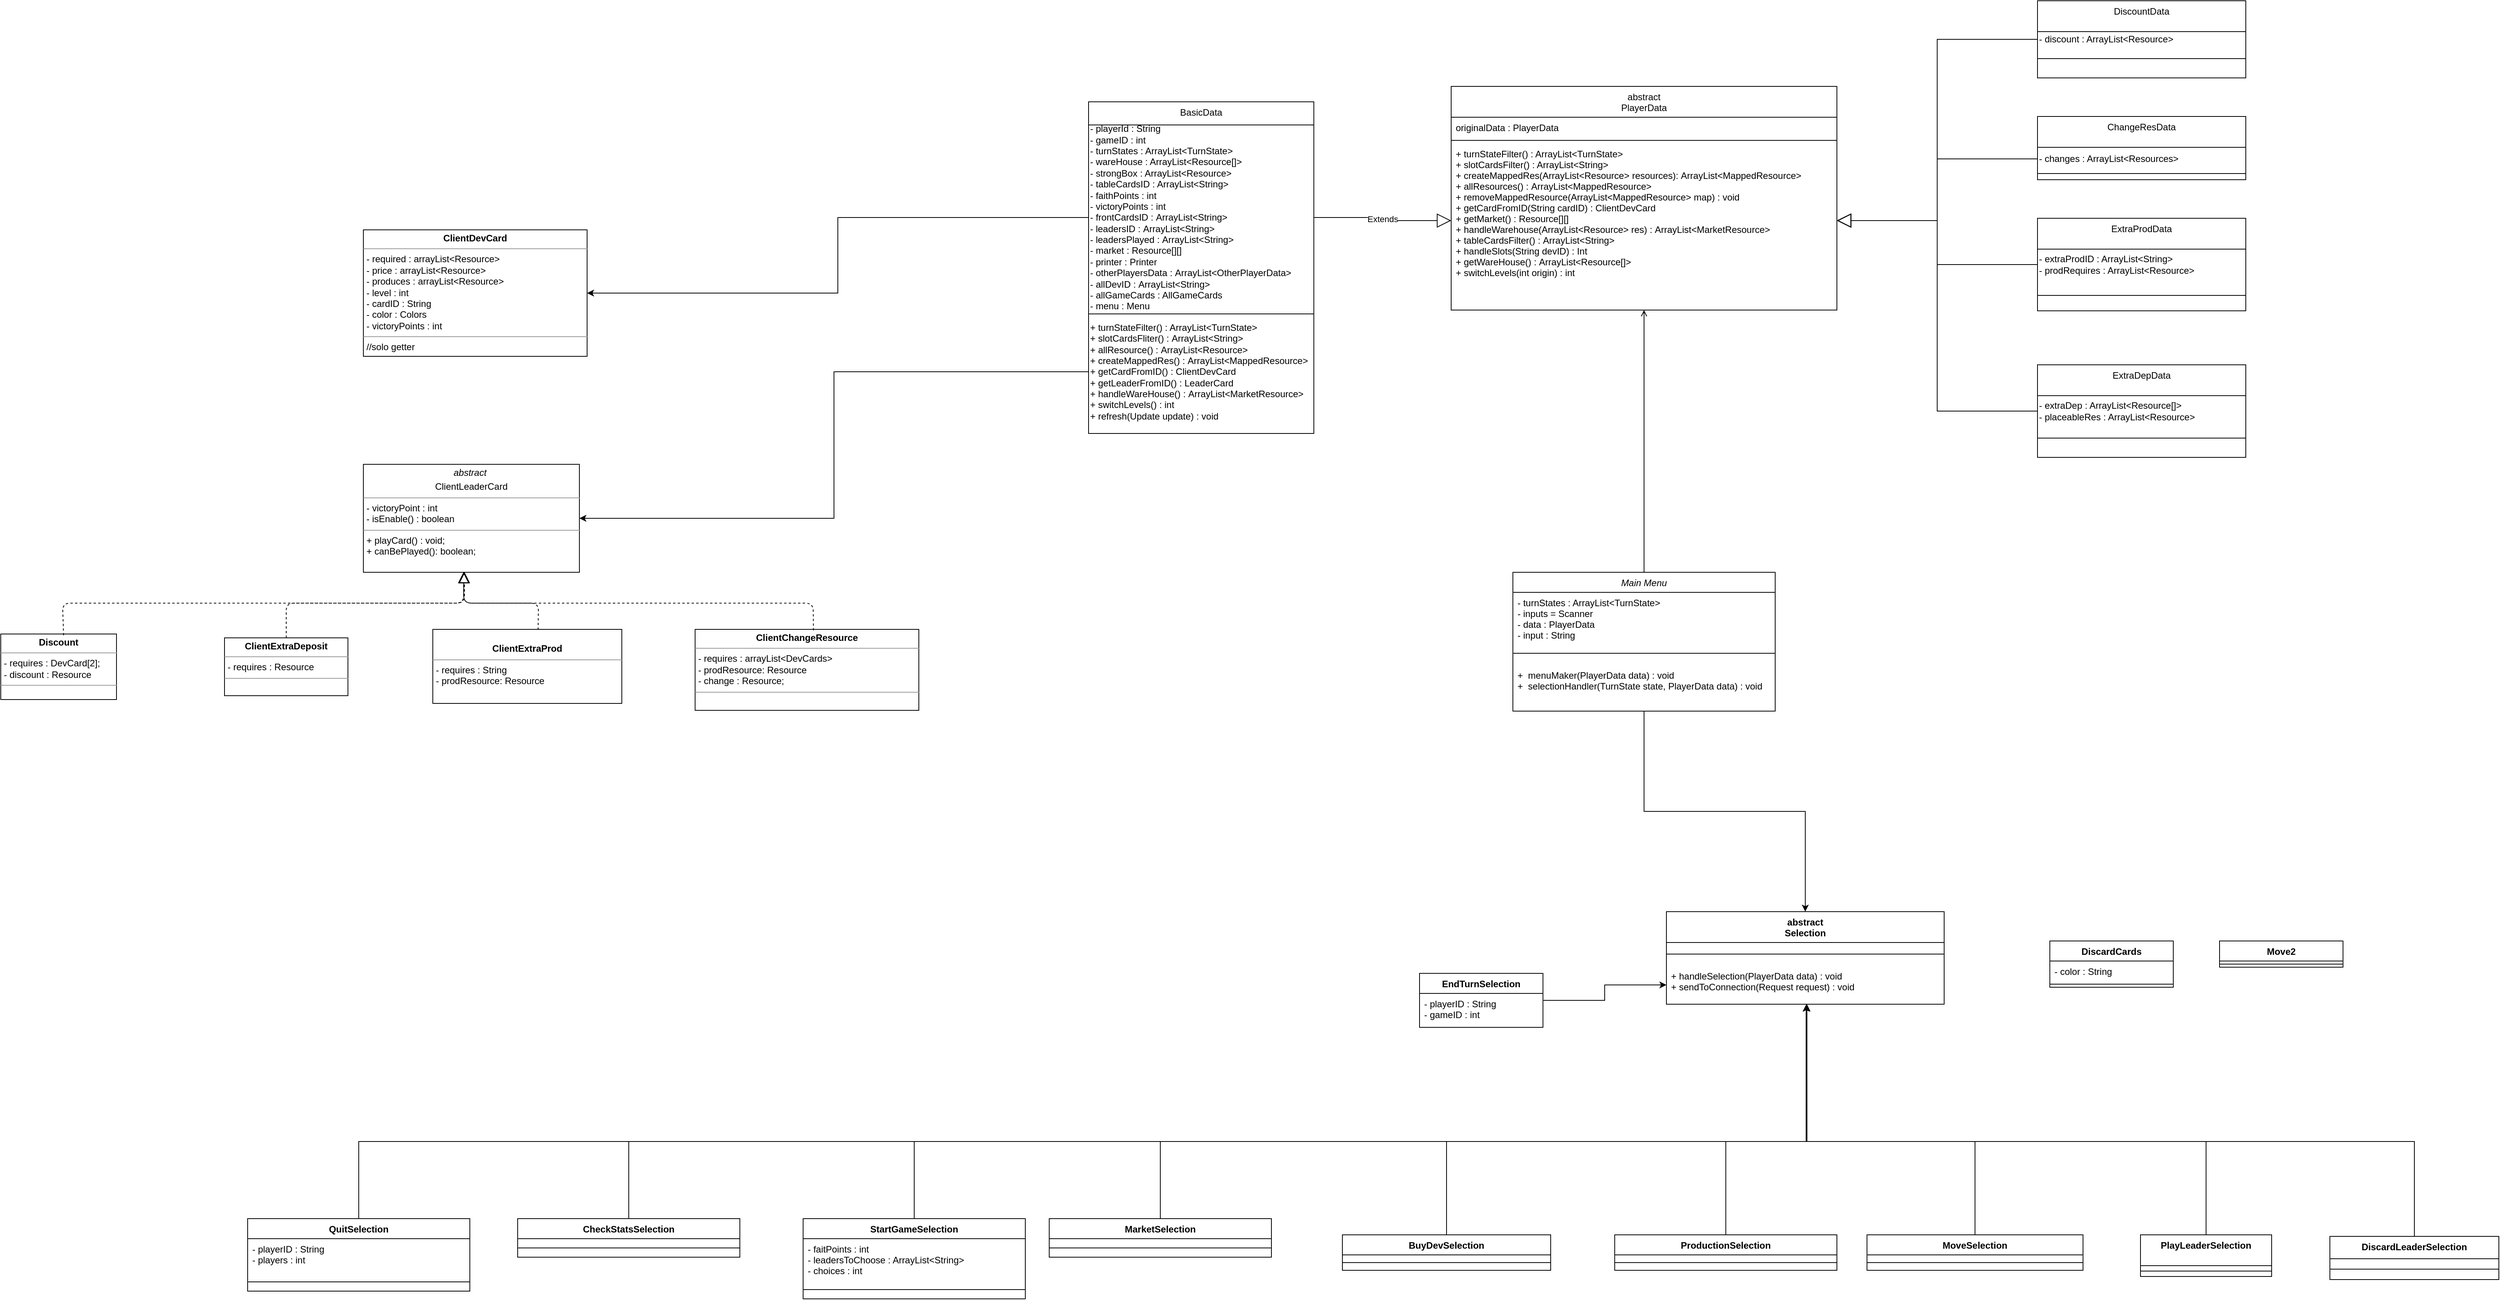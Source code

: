 <mxfile version="14.6.10" type="github">
  <diagram id="C5RBs43oDa-KdzZeNtuy" name="Page-1">
    <mxGraphModel dx="6227" dy="3085" grid="1" gridSize="10" guides="1" tooltips="1" connect="1" arrows="1" fold="1" page="1" pageScale="1" pageWidth="827" pageHeight="1169" math="0" shadow="0">
      <root>
        <mxCell id="WIyWlLk6GJQsqaUBKTNV-0" />
        <mxCell id="WIyWlLk6GJQsqaUBKTNV-1" parent="WIyWlLk6GJQsqaUBKTNV-0" />
        <mxCell id="fk8g1e5_puwbV-77GHfn-81" style="edgeStyle=orthogonalEdgeStyle;rounded=0;orthogonalLoop=1;jettySize=auto;html=1;entryX=0.5;entryY=0;entryDx=0;entryDy=0;" edge="1" parent="WIyWlLk6GJQsqaUBKTNV-1" source="zkfFHV4jXpPFQw0GAbJ--0" target="fk8g1e5_puwbV-77GHfn-21">
          <mxGeometry relative="1" as="geometry" />
        </mxCell>
        <mxCell id="zkfFHV4jXpPFQw0GAbJ--0" value="Main Menu" style="swimlane;fontStyle=2;align=center;verticalAlign=top;childLayout=stackLayout;horizontal=1;startSize=26;horizontalStack=0;resizeParent=1;resizeLast=0;collapsible=1;marginBottom=0;rounded=0;shadow=0;strokeWidth=1;" parent="WIyWlLk6GJQsqaUBKTNV-1" vertex="1">
          <mxGeometry x="1170" y="861" width="340" height="180" as="geometry">
            <mxRectangle x="230" y="140" width="160" height="26" as="alternateBounds" />
          </mxGeometry>
        </mxCell>
        <mxCell id="zkfFHV4jXpPFQw0GAbJ--2" value="- turnStates : ArrayList&lt;TurnState&gt;&#xa;- inputs = Scanner&#xa;- data : PlayerData&#xa;- input : String" style="text;align=left;verticalAlign=top;spacingLeft=4;spacingRight=4;overflow=hidden;rotatable=0;points=[[0,0.5],[1,0.5]];portConstraint=eastwest;rounded=0;shadow=0;html=0;" parent="zkfFHV4jXpPFQw0GAbJ--0" vertex="1">
          <mxGeometry y="26" width="340" height="64" as="geometry" />
        </mxCell>
        <mxCell id="zkfFHV4jXpPFQw0GAbJ--4" value="" style="line;html=1;strokeWidth=1;align=left;verticalAlign=middle;spacingTop=-1;spacingLeft=3;spacingRight=3;rotatable=0;labelPosition=right;points=[];portConstraint=eastwest;" parent="zkfFHV4jXpPFQw0GAbJ--0" vertex="1">
          <mxGeometry y="90" width="340" height="30" as="geometry" />
        </mxCell>
        <mxCell id="zkfFHV4jXpPFQw0GAbJ--5" value="+  menuMaker(PlayerData data) : void&#xa;+  selectionHandler(TurnState state, PlayerData data) : void" style="text;align=left;verticalAlign=top;spacingLeft=4;spacingRight=4;overflow=hidden;rotatable=0;points=[[0,0.5],[1,0.5]];portConstraint=eastwest;" parent="zkfFHV4jXpPFQw0GAbJ--0" vertex="1">
          <mxGeometry y="120" width="340" height="50" as="geometry" />
        </mxCell>
        <mxCell id="zkfFHV4jXpPFQw0GAbJ--17" value="abstract&#xa;PlayerData" style="swimlane;fontStyle=0;align=center;verticalAlign=top;childLayout=stackLayout;horizontal=1;startSize=40;horizontalStack=0;resizeParent=1;resizeLast=0;collapsible=1;marginBottom=0;rounded=0;shadow=0;strokeWidth=1;" parent="WIyWlLk6GJQsqaUBKTNV-1" vertex="1">
          <mxGeometry x="1090" y="231" width="500" height="290" as="geometry">
            <mxRectangle x="550" y="140" width="160" height="26" as="alternateBounds" />
          </mxGeometry>
        </mxCell>
        <mxCell id="zkfFHV4jXpPFQw0GAbJ--18" value="originalData : PlayerData" style="text;align=left;verticalAlign=top;spacingLeft=4;spacingRight=4;overflow=hidden;rotatable=0;points=[[0,0.5],[1,0.5]];portConstraint=eastwest;" parent="zkfFHV4jXpPFQw0GAbJ--17" vertex="1">
          <mxGeometry y="40" width="500" height="26" as="geometry" />
        </mxCell>
        <mxCell id="zkfFHV4jXpPFQw0GAbJ--23" value="" style="line;html=1;strokeWidth=1;align=left;verticalAlign=middle;spacingTop=-1;spacingLeft=3;spacingRight=3;rotatable=0;labelPosition=right;points=[];portConstraint=eastwest;" parent="zkfFHV4jXpPFQw0GAbJ--17" vertex="1">
          <mxGeometry y="66" width="500" height="8" as="geometry" />
        </mxCell>
        <mxCell id="zkfFHV4jXpPFQw0GAbJ--25" value="+ turnStateFilter() : ArrayList&lt;TurnState&gt;&#xa;+ slotCardsFilter() : ArrayList&lt;String&gt;&#xa;+ createMappedRes(ArrayList&lt;Resource&gt; resources): ArrayList&lt;MappedResource&gt;&#xa;+ allResources() : ArrayList&lt;MappedResource&gt;&#xa;+ removeMappedResource(ArrayList&lt;MappedResource&gt; map) : void&#xa;+ getCardFromID(String cardID) : ClientDevCard&#xa;+ getMarket() : Resource[][]&#xa;+ handleWarehouse(ArrayList&lt;Resource&gt; res) : ArrayList&lt;MarketResource&gt;&#xa;+ tableCardsFilter() : ArrayList&lt;String&gt;&#xa;+ handleSlots(String devID) : Int&#xa;+ getWareHouse() : ArrayList&lt;Resource[]&gt;&#xa;+ switchLevels(int origin) : int " style="text;align=left;verticalAlign=top;spacingLeft=4;spacingRight=4;overflow=hidden;rotatable=0;points=[[0,0.5],[1,0.5]];portConstraint=eastwest;" parent="zkfFHV4jXpPFQw0GAbJ--17" vertex="1">
          <mxGeometry y="74" width="500" height="200" as="geometry" />
        </mxCell>
        <mxCell id="zkfFHV4jXpPFQw0GAbJ--26" value="" style="endArrow=open;shadow=0;strokeWidth=1;rounded=0;endFill=1;edgeStyle=elbowEdgeStyle;elbow=vertical;entryX=0.5;entryY=1;entryDx=0;entryDy=0;" parent="WIyWlLk6GJQsqaUBKTNV-1" source="zkfFHV4jXpPFQw0GAbJ--0" target="zkfFHV4jXpPFQw0GAbJ--17" edge="1">
          <mxGeometry x="0.5" y="41" relative="1" as="geometry">
            <mxPoint x="325" y="753" as="sourcePoint" />
            <mxPoint x="955" y="956.333" as="targetPoint" />
            <mxPoint x="-40" y="32" as="offset" />
          </mxGeometry>
        </mxCell>
        <mxCell id="JJriD7b2xeksv05l2RdO-20" value="BasicData" style="swimlane;fontStyle=0;align=center;verticalAlign=top;childLayout=stackLayout;horizontal=1;startSize=30;horizontalStack=0;resizeParent=1;resizeLast=0;collapsible=1;marginBottom=0;rounded=0;shadow=0;strokeWidth=1;" parent="WIyWlLk6GJQsqaUBKTNV-1" vertex="1">
          <mxGeometry x="620" y="251" width="292" height="430" as="geometry">
            <mxRectangle x="130" y="380" width="160" height="26" as="alternateBounds" />
          </mxGeometry>
        </mxCell>
        <mxCell id="fk8g1e5_puwbV-77GHfn-4" value="- playerId : String&lt;br&gt;- gameID : int&lt;br&gt;- turnStates : ArrayList&amp;lt;TurnState&amp;gt;&lt;br&gt;- wareHouse : ArrayList&amp;lt;Resource[]&amp;gt;&lt;br&gt;- strongBox : ArrayList&amp;lt;Resource&amp;gt;&lt;br&gt;- tableCardsID : ArrayList&amp;lt;String&amp;gt;&lt;br&gt;- faithPoints : int&lt;br&gt;- victoryPoints : int&lt;br&gt;- frontCardsID :&amp;nbsp;ArrayList&amp;lt;String&amp;gt;&lt;br&gt;- leadersID :&amp;nbsp;ArrayList&amp;lt;String&amp;gt;&lt;br&gt;- leadersPlayed :&amp;nbsp;ArrayList&amp;lt;String&amp;gt;&lt;br&gt;- market : Resource[][]&lt;br&gt;- printer : Printer&lt;br&gt;- otherPlayersData :&amp;nbsp;ArrayList&amp;lt;OtherPlayerData&amp;gt;&lt;br&gt;- allDevID :&amp;nbsp;ArrayList&amp;lt;String&amp;gt;&lt;br&gt;- allGameCards : AllGameCards&lt;br&gt;- menu : Menu" style="text;html=1;align=left;verticalAlign=middle;resizable=0;points=[];autosize=1;strokeColor=none;" vertex="1" parent="JJriD7b2xeksv05l2RdO-20">
          <mxGeometry y="30" width="292" height="240" as="geometry" />
        </mxCell>
        <mxCell id="JJriD7b2xeksv05l2RdO-21" value="" style="line;html=1;strokeWidth=1;align=left;verticalAlign=middle;spacingTop=-1;spacingLeft=3;spacingRight=3;rotatable=0;labelPosition=right;points=[];portConstraint=eastwest;" parent="JJriD7b2xeksv05l2RdO-20" vertex="1">
          <mxGeometry y="270" width="292" height="10" as="geometry" />
        </mxCell>
        <mxCell id="fk8g1e5_puwbV-77GHfn-15" value="+ turnStateFilter() : ArrayList&amp;lt;TurnState&amp;gt;&lt;br&gt;+ slotCardsFliter() :&amp;nbsp;&lt;span&gt;ArrayList&amp;lt;String&amp;gt;&lt;br&gt;+ allResource() :&amp;nbsp;&lt;/span&gt;&lt;span&gt;ArrayList&amp;lt;Resource&amp;gt;&lt;br&gt;&lt;/span&gt;&lt;span&gt;+ createMappedRes() :&amp;nbsp;&lt;/span&gt;&lt;span&gt;ArrayList&amp;lt;MappedResource&amp;gt;&lt;br&gt;&lt;/span&gt;&lt;span&gt;+ getCardFromID() : ClientDevCard&lt;br&gt;+ getLeaderFromID() : LeaderCard&lt;br&gt;+ handleWareHouse() :&amp;nbsp;&lt;/span&gt;&lt;span&gt;ArrayList&amp;lt;MarketResource&amp;gt;&lt;br&gt;&lt;/span&gt;&lt;span&gt;+ switchLevels() : int&lt;br&gt;+ refresh(Update update) : void&lt;br&gt;&lt;/span&gt;" style="text;html=1;strokeColor=none;fillColor=none;align=left;verticalAlign=middle;whiteSpace=wrap;rounded=0;" vertex="1" parent="JJriD7b2xeksv05l2RdO-20">
          <mxGeometry y="280" width="292" height="140" as="geometry" />
        </mxCell>
        <mxCell id="JJriD7b2xeksv05l2RdO-22" value="ExtraProdData" style="swimlane;fontStyle=0;align=center;verticalAlign=top;childLayout=stackLayout;horizontal=1;startSize=40;horizontalStack=0;resizeParent=1;resizeLast=0;collapsible=1;marginBottom=0;rounded=0;shadow=0;strokeWidth=1;" parent="WIyWlLk6GJQsqaUBKTNV-1" vertex="1">
          <mxGeometry x="1850" y="402" width="270" height="120" as="geometry">
            <mxRectangle x="130" y="380" width="160" height="26" as="alternateBounds" />
          </mxGeometry>
        </mxCell>
        <mxCell id="fk8g1e5_puwbV-77GHfn-3" value="- extraProdID : ArrayList&amp;lt;String&amp;gt;&lt;br&gt;- prodRequires : ArrayList&amp;lt;Resource&amp;gt;" style="text;html=1;strokeColor=none;fillColor=none;align=left;verticalAlign=middle;whiteSpace=wrap;rounded=0;" vertex="1" parent="JJriD7b2xeksv05l2RdO-22">
          <mxGeometry y="40" width="270" height="40" as="geometry" />
        </mxCell>
        <mxCell id="JJriD7b2xeksv05l2RdO-23" value="" style="line;html=1;strokeWidth=1;align=left;verticalAlign=middle;spacingTop=-1;spacingLeft=3;spacingRight=3;rotatable=0;labelPosition=right;points=[];portConstraint=eastwest;" parent="JJriD7b2xeksv05l2RdO-22" vertex="1">
          <mxGeometry y="80" width="270" height="40" as="geometry" />
        </mxCell>
        <mxCell id="JJriD7b2xeksv05l2RdO-24" value="ExtraDepData" style="swimlane;fontStyle=0;align=center;verticalAlign=top;childLayout=stackLayout;horizontal=1;startSize=40;horizontalStack=0;resizeParent=1;resizeLast=0;collapsible=1;marginBottom=0;rounded=0;shadow=0;strokeWidth=1;" parent="WIyWlLk6GJQsqaUBKTNV-1" vertex="1">
          <mxGeometry x="1850" y="592" width="270" height="120" as="geometry">
            <mxRectangle x="130" y="380" width="160" height="26" as="alternateBounds" />
          </mxGeometry>
        </mxCell>
        <mxCell id="fk8g1e5_puwbV-77GHfn-2" value="- extraDep : ArrayList&amp;lt;Resource[]&amp;gt;&lt;br&gt;- placeableRes : ArrayList&amp;lt;Resource&amp;gt;" style="text;html=1;strokeColor=none;fillColor=none;align=left;verticalAlign=middle;whiteSpace=wrap;rounded=0;" vertex="1" parent="JJriD7b2xeksv05l2RdO-24">
          <mxGeometry y="40" width="270" height="40" as="geometry" />
        </mxCell>
        <mxCell id="JJriD7b2xeksv05l2RdO-25" value="" style="line;html=1;strokeWidth=1;align=left;verticalAlign=middle;spacingTop=-1;spacingLeft=3;spacingRight=3;rotatable=0;labelPosition=right;points=[];portConstraint=eastwest;" parent="JJriD7b2xeksv05l2RdO-24" vertex="1">
          <mxGeometry y="80" width="270" height="30" as="geometry" />
        </mxCell>
        <mxCell id="JJriD7b2xeksv05l2RdO-26" value="DiscountData" style="swimlane;fontStyle=0;align=center;verticalAlign=top;childLayout=stackLayout;horizontal=1;startSize=40;horizontalStack=0;resizeParent=1;resizeLast=0;collapsible=1;marginBottom=0;rounded=0;shadow=0;strokeWidth=1;" parent="WIyWlLk6GJQsqaUBKTNV-1" vertex="1">
          <mxGeometry x="1850" y="120" width="270" height="100" as="geometry">
            <mxRectangle x="130" y="380" width="160" height="26" as="alternateBounds" />
          </mxGeometry>
        </mxCell>
        <mxCell id="fk8g1e5_puwbV-77GHfn-1" value="- discount : ArrayList&amp;lt;Resource&amp;gt;" style="text;html=1;strokeColor=none;fillColor=none;align=left;verticalAlign=middle;whiteSpace=wrap;rounded=0;" vertex="1" parent="JJriD7b2xeksv05l2RdO-26">
          <mxGeometry y="40" width="270" height="20" as="geometry" />
        </mxCell>
        <mxCell id="JJriD7b2xeksv05l2RdO-27" value="" style="line;html=1;strokeWidth=1;align=left;verticalAlign=middle;spacingTop=-1;spacingLeft=3;spacingRight=3;rotatable=0;labelPosition=right;points=[];portConstraint=eastwest;" parent="JJriD7b2xeksv05l2RdO-26" vertex="1">
          <mxGeometry y="60" width="270" height="30" as="geometry" />
        </mxCell>
        <mxCell id="JJriD7b2xeksv05l2RdO-33" value="ChangeResData&#xa;" style="swimlane;fontStyle=0;align=center;verticalAlign=top;childLayout=stackLayout;horizontal=1;startSize=40;horizontalStack=0;resizeParent=1;resizeLast=0;collapsible=1;marginBottom=0;rounded=0;shadow=0;strokeWidth=1;" parent="WIyWlLk6GJQsqaUBKTNV-1" vertex="1">
          <mxGeometry x="1850" y="270" width="270" height="82" as="geometry">
            <mxRectangle x="130" y="380" width="160" height="26" as="alternateBounds" />
          </mxGeometry>
        </mxCell>
        <mxCell id="fk8g1e5_puwbV-77GHfn-0" value="- changes : ArrayList&amp;lt;Resources&amp;gt;" style="text;html=1;strokeColor=none;fillColor=none;align=left;verticalAlign=middle;whiteSpace=wrap;rounded=0;" vertex="1" parent="JJriD7b2xeksv05l2RdO-33">
          <mxGeometry y="40" width="270" height="30" as="geometry" />
        </mxCell>
        <mxCell id="JJriD7b2xeksv05l2RdO-34" value="" style="line;html=1;strokeWidth=1;align=left;verticalAlign=middle;spacingTop=-1;spacingLeft=3;spacingRight=3;rotatable=0;labelPosition=right;points=[];portConstraint=eastwest;" parent="JJriD7b2xeksv05l2RdO-33" vertex="1">
          <mxGeometry y="70" width="270" height="8" as="geometry" />
        </mxCell>
        <mxCell id="fk8g1e5_puwbV-77GHfn-8" value="" style="endArrow=block;endSize=16;endFill=0;html=1;rounded=0;edgeStyle=orthogonalEdgeStyle;entryX=1;entryY=0.5;entryDx=0;entryDy=0;" edge="1" parent="WIyWlLk6GJQsqaUBKTNV-1" source="fk8g1e5_puwbV-77GHfn-3" target="zkfFHV4jXpPFQw0GAbJ--25">
          <mxGeometry width="160" relative="1" as="geometry">
            <mxPoint x="1690" y="462" as="sourcePoint" />
            <mxPoint x="1690" y="462" as="targetPoint" />
          </mxGeometry>
        </mxCell>
        <mxCell id="fk8g1e5_puwbV-77GHfn-9" value="" style="endArrow=block;endSize=16;endFill=0;html=1;rounded=0;edgeStyle=orthogonalEdgeStyle;entryX=1;entryY=0.5;entryDx=0;entryDy=0;" edge="1" parent="WIyWlLk6GJQsqaUBKTNV-1" source="fk8g1e5_puwbV-77GHfn-0" target="zkfFHV4jXpPFQw0GAbJ--25">
          <mxGeometry width="160" relative="1" as="geometry">
            <mxPoint x="1690" y="325" as="sourcePoint" />
            <mxPoint x="1640" y="421" as="targetPoint" />
            <Array as="points">
              <mxPoint x="1720" y="325" />
              <mxPoint x="1720" y="405" />
            </Array>
          </mxGeometry>
        </mxCell>
        <mxCell id="fk8g1e5_puwbV-77GHfn-10" value="" style="endArrow=block;endSize=16;endFill=0;html=1;rounded=0;edgeStyle=orthogonalEdgeStyle;" edge="1" parent="WIyWlLk6GJQsqaUBKTNV-1" source="fk8g1e5_puwbV-77GHfn-1" target="zkfFHV4jXpPFQw0GAbJ--25">
          <mxGeometry width="160" relative="1" as="geometry">
            <mxPoint x="1690" y="170" as="sourcePoint" />
            <mxPoint x="1690" y="170" as="targetPoint" />
            <Array as="points">
              <mxPoint x="1720" y="170" />
              <mxPoint x="1720" y="405" />
            </Array>
          </mxGeometry>
        </mxCell>
        <mxCell id="fk8g1e5_puwbV-77GHfn-11" value="" style="endArrow=block;endSize=16;endFill=0;html=1;rounded=0;edgeStyle=orthogonalEdgeStyle;exitX=0;exitY=0.5;exitDx=0;exitDy=0;" edge="1" parent="WIyWlLk6GJQsqaUBKTNV-1" source="fk8g1e5_puwbV-77GHfn-2" target="zkfFHV4jXpPFQw0GAbJ--25">
          <mxGeometry width="160" relative="1" as="geometry">
            <mxPoint x="1720" y="691" as="sourcePoint" />
            <mxPoint x="1690" y="652" as="targetPoint" />
            <Array as="points">
              <mxPoint x="1720" y="652" />
              <mxPoint x="1720" y="405" />
            </Array>
          </mxGeometry>
        </mxCell>
        <mxCell id="fk8g1e5_puwbV-77GHfn-12" value="Extends" style="endArrow=block;endSize=16;endFill=0;html=1;rounded=0;edgeStyle=orthogonalEdgeStyle;entryX=0;entryY=0.5;entryDx=0;entryDy=0;" edge="1" parent="WIyWlLk6GJQsqaUBKTNV-1" source="fk8g1e5_puwbV-77GHfn-4" target="zkfFHV4jXpPFQw0GAbJ--25">
          <mxGeometry width="160" relative="1" as="geometry">
            <mxPoint x="912" y="411" as="sourcePoint" />
            <mxPoint x="1072" y="411" as="targetPoint" />
          </mxGeometry>
        </mxCell>
        <mxCell id="fk8g1e5_puwbV-77GHfn-16" value="DiscardCards" style="swimlane;fontStyle=1;align=center;verticalAlign=top;childLayout=stackLayout;horizontal=1;startSize=26;horizontalStack=0;resizeParent=1;resizeParentMax=0;resizeLast=0;collapsible=1;marginBottom=0;" vertex="1" parent="WIyWlLk6GJQsqaUBKTNV-1">
          <mxGeometry x="1866" y="1339" width="160" height="60" as="geometry" />
        </mxCell>
        <mxCell id="fk8g1e5_puwbV-77GHfn-17" value="- color : String" style="text;strokeColor=none;fillColor=none;align=left;verticalAlign=top;spacingLeft=4;spacingRight=4;overflow=hidden;rotatable=0;points=[[0,0.5],[1,0.5]];portConstraint=eastwest;" vertex="1" parent="fk8g1e5_puwbV-77GHfn-16">
          <mxGeometry y="26" width="160" height="26" as="geometry" />
        </mxCell>
        <mxCell id="fk8g1e5_puwbV-77GHfn-18" value="" style="line;strokeWidth=1;fillColor=none;align=left;verticalAlign=middle;spacingTop=-1;spacingLeft=3;spacingRight=3;rotatable=0;labelPosition=right;points=[];portConstraint=eastwest;" vertex="1" parent="fk8g1e5_puwbV-77GHfn-16">
          <mxGeometry y="52" width="160" height="8" as="geometry" />
        </mxCell>
        <mxCell id="fk8g1e5_puwbV-77GHfn-19" value="Move2" style="swimlane;fontStyle=1;align=center;verticalAlign=top;childLayout=stackLayout;horizontal=1;startSize=26;horizontalStack=0;resizeParent=1;resizeParentMax=0;resizeLast=0;collapsible=1;marginBottom=0;" vertex="1" parent="WIyWlLk6GJQsqaUBKTNV-1">
          <mxGeometry x="2086" y="1339" width="160" height="34" as="geometry" />
        </mxCell>
        <mxCell id="fk8g1e5_puwbV-77GHfn-20" value="" style="line;strokeWidth=1;fillColor=none;align=left;verticalAlign=middle;spacingTop=-1;spacingLeft=3;spacingRight=3;rotatable=0;labelPosition=right;points=[];portConstraint=eastwest;" vertex="1" parent="fk8g1e5_puwbV-77GHfn-19">
          <mxGeometry y="26" width="160" height="8" as="geometry" />
        </mxCell>
        <mxCell id="fk8g1e5_puwbV-77GHfn-21" value="abstract&#xa;Selection" style="swimlane;fontStyle=1;align=center;verticalAlign=top;childLayout=stackLayout;horizontal=1;startSize=40;horizontalStack=0;resizeParent=1;resizeParentMax=0;resizeLast=0;collapsible=1;marginBottom=0;" vertex="1" parent="WIyWlLk6GJQsqaUBKTNV-1">
          <mxGeometry x="1369" y="1301" width="360" height="120" as="geometry">
            <mxRectangle x="182" y="1730" width="110" height="30" as="alternateBounds" />
          </mxGeometry>
        </mxCell>
        <mxCell id="fk8g1e5_puwbV-77GHfn-22" value="" style="line;strokeWidth=1;fillColor=none;align=left;verticalAlign=middle;spacingTop=-1;spacingLeft=3;spacingRight=3;rotatable=0;labelPosition=right;points=[];portConstraint=eastwest;" vertex="1" parent="fk8g1e5_puwbV-77GHfn-21">
          <mxGeometry y="40" width="360" height="30" as="geometry" />
        </mxCell>
        <mxCell id="fk8g1e5_puwbV-77GHfn-23" value="+ handleSelection(PlayerData data) : void&#xa;+ sendToConnection(Request request) : void" style="text;strokeColor=none;fillColor=none;align=left;verticalAlign=top;spacingLeft=4;spacingRight=4;overflow=hidden;rotatable=0;points=[[0,0.5],[1,0.5]];portConstraint=eastwest;" vertex="1" parent="fk8g1e5_puwbV-77GHfn-21">
          <mxGeometry y="70" width="360" height="50" as="geometry" />
        </mxCell>
        <mxCell id="fk8g1e5_puwbV-77GHfn-24" style="edgeStyle=orthogonalEdgeStyle;rounded=0;orthogonalLoop=1;jettySize=auto;html=1;entryX=0.505;entryY=1.001;entryDx=0;entryDy=0;entryPerimeter=0;exitX=0.5;exitY=0;exitDx=0;exitDy=0;" edge="1" parent="WIyWlLk6GJQsqaUBKTNV-1" source="fk8g1e5_puwbV-77GHfn-62" target="fk8g1e5_puwbV-77GHfn-23">
          <mxGeometry relative="1" as="geometry">
            <Array as="points">
              <mxPoint x="1084" y="1599" />
              <mxPoint x="1551" y="1599" />
            </Array>
            <mxPoint x="683" y="1499" as="targetPoint" />
          </mxGeometry>
        </mxCell>
        <mxCell id="fk8g1e5_puwbV-77GHfn-25" value="MarketSelection" style="swimlane;fontStyle=1;align=center;verticalAlign=top;childLayout=stackLayout;horizontal=1;startSize=26;horizontalStack=0;resizeParent=1;resizeParentMax=0;resizeLast=0;collapsible=1;marginBottom=0;" vertex="1" parent="WIyWlLk6GJQsqaUBKTNV-1">
          <mxGeometry x="569" y="1699" width="288" height="50" as="geometry" />
        </mxCell>
        <mxCell id="fk8g1e5_puwbV-77GHfn-27" value="" style="line;strokeWidth=1;fillColor=none;align=left;verticalAlign=middle;spacingTop=-1;spacingLeft=3;spacingRight=3;rotatable=0;labelPosition=right;points=[];portConstraint=eastwest;" vertex="1" parent="fk8g1e5_puwbV-77GHfn-25">
          <mxGeometry y="26" width="288" height="24" as="geometry" />
        </mxCell>
        <mxCell id="fk8g1e5_puwbV-77GHfn-28" style="edgeStyle=orthogonalEdgeStyle;rounded=0;orthogonalLoop=1;jettySize=auto;html=1;exitX=0.5;exitY=0;exitDx=0;exitDy=0;entryX=0.505;entryY=1.004;entryDx=0;entryDy=0;entryPerimeter=0;" edge="1" parent="WIyWlLk6GJQsqaUBKTNV-1" source="fk8g1e5_puwbV-77GHfn-25" target="fk8g1e5_puwbV-77GHfn-23">
          <mxGeometry relative="1" as="geometry">
            <mxPoint x="-201" y="1569" as="sourcePoint" />
            <mxPoint x="1439" y="1439" as="targetPoint" />
            <Array as="points">
              <mxPoint x="713" y="1599" />
              <mxPoint x="1551" y="1599" />
            </Array>
          </mxGeometry>
        </mxCell>
        <mxCell id="fk8g1e5_puwbV-77GHfn-29" style="edgeStyle=orthogonalEdgeStyle;rounded=0;orthogonalLoop=1;jettySize=auto;html=1;entryX=0.505;entryY=0.997;entryDx=0;entryDy=0;entryPerimeter=0;exitX=0.5;exitY=0;exitDx=0;exitDy=0;" edge="1" parent="WIyWlLk6GJQsqaUBKTNV-1" source="fk8g1e5_puwbV-77GHfn-30" target="fk8g1e5_puwbV-77GHfn-23">
          <mxGeometry relative="1" as="geometry">
            <Array as="points">
              <mxPoint x="1769" y="1599" />
              <mxPoint x="1551" y="1599" />
            </Array>
            <mxPoint x="683" y="1495" as="targetPoint" />
          </mxGeometry>
        </mxCell>
        <mxCell id="fk8g1e5_puwbV-77GHfn-30" value="MoveSelection" style="swimlane;fontStyle=1;align=center;verticalAlign=top;childLayout=stackLayout;horizontal=1;startSize=26;horizontalStack=0;resizeParent=1;resizeParentMax=0;resizeLast=0;collapsible=1;marginBottom=0;" vertex="1" parent="WIyWlLk6GJQsqaUBKTNV-1">
          <mxGeometry x="1629" y="1720" width="280" height="46" as="geometry" />
        </mxCell>
        <mxCell id="fk8g1e5_puwbV-77GHfn-32" value="" style="line;strokeWidth=1;fillColor=none;align=left;verticalAlign=middle;spacingTop=-1;spacingLeft=3;spacingRight=3;rotatable=0;labelPosition=right;points=[];portConstraint=eastwest;" vertex="1" parent="fk8g1e5_puwbV-77GHfn-30">
          <mxGeometry y="26" width="280" height="20" as="geometry" />
        </mxCell>
        <mxCell id="fk8g1e5_puwbV-77GHfn-33" style="edgeStyle=orthogonalEdgeStyle;rounded=0;orthogonalLoop=1;jettySize=auto;html=1;entryX=0.505;entryY=0.999;entryDx=0;entryDy=0;entryPerimeter=0;exitX=0.5;exitY=0;exitDx=0;exitDy=0;" edge="1" parent="WIyWlLk6GJQsqaUBKTNV-1" source="fk8g1e5_puwbV-77GHfn-34" target="fk8g1e5_puwbV-77GHfn-23">
          <mxGeometry relative="1" as="geometry">
            <Array as="points">
              <mxPoint x="2069" y="1599" />
              <mxPoint x="1551" y="1599" />
            </Array>
            <mxPoint x="683" y="1495" as="targetPoint" />
          </mxGeometry>
        </mxCell>
        <mxCell id="fk8g1e5_puwbV-77GHfn-34" value="PlayLeaderSelection" style="swimlane;fontStyle=1;align=center;verticalAlign=top;childLayout=stackLayout;horizontal=1;startSize=40;horizontalStack=0;resizeParent=1;resizeParentMax=0;resizeLast=0;collapsible=1;marginBottom=0;" vertex="1" parent="WIyWlLk6GJQsqaUBKTNV-1">
          <mxGeometry x="1983.5" y="1720" width="170" height="54" as="geometry" />
        </mxCell>
        <mxCell id="fk8g1e5_puwbV-77GHfn-36" value="" style="line;strokeWidth=1;fillColor=none;align=left;verticalAlign=middle;spacingTop=-1;spacingLeft=3;spacingRight=3;rotatable=0;labelPosition=right;points=[];portConstraint=eastwest;" vertex="1" parent="fk8g1e5_puwbV-77GHfn-34">
          <mxGeometry y="40" width="170" height="14" as="geometry" />
        </mxCell>
        <mxCell id="fk8g1e5_puwbV-77GHfn-37" style="edgeStyle=orthogonalEdgeStyle;rounded=0;orthogonalLoop=1;jettySize=auto;html=1;entryX=0.505;entryY=1;entryDx=0;entryDy=0;entryPerimeter=0;exitX=0.5;exitY=0;exitDx=0;exitDy=0;" edge="1" parent="WIyWlLk6GJQsqaUBKTNV-1" source="fk8g1e5_puwbV-77GHfn-38" target="fk8g1e5_puwbV-77GHfn-23">
          <mxGeometry relative="1" as="geometry">
            <mxPoint x="684" y="1506" as="targetPoint" />
            <Array as="points">
              <mxPoint x="2339" y="1599" />
              <mxPoint x="1551" y="1599" />
            </Array>
          </mxGeometry>
        </mxCell>
        <mxCell id="fk8g1e5_puwbV-77GHfn-38" value="DiscardLeaderSelection" style="swimlane;fontStyle=1;align=center;verticalAlign=top;childLayout=stackLayout;horizontal=1;startSize=29;horizontalStack=0;resizeParent=1;resizeParentMax=0;resizeLast=0;collapsible=1;marginBottom=0;" vertex="1" parent="WIyWlLk6GJQsqaUBKTNV-1">
          <mxGeometry x="2229" y="1722" width="219" height="56" as="geometry" />
        </mxCell>
        <mxCell id="fk8g1e5_puwbV-77GHfn-40" value="" style="line;strokeWidth=1;fillColor=none;align=left;verticalAlign=middle;spacingTop=-1;spacingLeft=3;spacingRight=3;rotatable=0;labelPosition=right;points=[];portConstraint=eastwest;" vertex="1" parent="fk8g1e5_puwbV-77GHfn-38">
          <mxGeometry y="29" width="219" height="27" as="geometry" />
        </mxCell>
        <mxCell id="fk8g1e5_puwbV-77GHfn-41" value="EndTurnSelection" style="swimlane;fontStyle=1;align=center;verticalAlign=top;childLayout=stackLayout;horizontal=1;startSize=26;horizontalStack=0;resizeParent=1;resizeParentMax=0;resizeLast=0;collapsible=1;marginBottom=0;" vertex="1" parent="WIyWlLk6GJQsqaUBKTNV-1">
          <mxGeometry x="1049" y="1381" width="160" height="70" as="geometry" />
        </mxCell>
        <mxCell id="fk8g1e5_puwbV-77GHfn-42" value="- playerID : String&#xa;- gameID : int" style="text;strokeColor=none;fillColor=none;align=left;verticalAlign=top;spacingLeft=4;spacingRight=4;overflow=hidden;rotatable=0;points=[[0,0.5],[1,0.5]];portConstraint=eastwest;" vertex="1" parent="fk8g1e5_puwbV-77GHfn-41">
          <mxGeometry y="26" width="160" height="44" as="geometry" />
        </mxCell>
        <mxCell id="fk8g1e5_puwbV-77GHfn-43" value="" style="line;strokeWidth=1;fillColor=none;align=left;verticalAlign=middle;spacingTop=-1;spacingLeft=3;spacingRight=3;rotatable=0;labelPosition=right;points=[];portConstraint=eastwest;" vertex="1" parent="fk8g1e5_puwbV-77GHfn-41">
          <mxGeometry y="70" width="160" as="geometry" />
        </mxCell>
        <mxCell id="fk8g1e5_puwbV-77GHfn-44" style="edgeStyle=orthogonalEdgeStyle;rounded=0;orthogonalLoop=1;jettySize=auto;html=1;exitX=1;exitY=0.5;exitDx=0;exitDy=0;" edge="1" parent="WIyWlLk6GJQsqaUBKTNV-1" source="fk8g1e5_puwbV-77GHfn-41" target="fk8g1e5_puwbV-77GHfn-23">
          <mxGeometry relative="1" as="geometry">
            <mxPoint x="814.059" y="1159" as="sourcePoint" />
            <mxPoint x="399" y="1309" as="targetPoint" />
            <Array as="points" />
          </mxGeometry>
        </mxCell>
        <mxCell id="fk8g1e5_puwbV-77GHfn-53" style="edgeStyle=orthogonalEdgeStyle;rounded=0;orthogonalLoop=1;jettySize=auto;html=1;entryX=0.506;entryY=1.002;entryDx=0;entryDy=0;entryPerimeter=0;" edge="1" parent="WIyWlLk6GJQsqaUBKTNV-1" source="fk8g1e5_puwbV-77GHfn-54" target="fk8g1e5_puwbV-77GHfn-23">
          <mxGeometry relative="1" as="geometry">
            <mxPoint x="682" y="1519" as="targetPoint" />
            <Array as="points">
              <mxPoint x="1446" y="1599" />
              <mxPoint x="1551" y="1599" />
            </Array>
          </mxGeometry>
        </mxCell>
        <mxCell id="fk8g1e5_puwbV-77GHfn-54" value="ProductionSelection" style="swimlane;fontStyle=1;align=center;verticalAlign=top;childLayout=stackLayout;horizontal=1;startSize=26;horizontalStack=0;resizeParent=1;resizeParentMax=0;resizeLast=0;collapsible=1;marginBottom=0;" vertex="1" parent="WIyWlLk6GJQsqaUBKTNV-1">
          <mxGeometry x="1302" y="1720" width="288" height="46" as="geometry" />
        </mxCell>
        <mxCell id="fk8g1e5_puwbV-77GHfn-56" value="" style="line;strokeWidth=1;fillColor=none;align=left;verticalAlign=middle;spacingTop=-1;spacingLeft=3;spacingRight=3;rotatable=0;labelPosition=right;points=[];portConstraint=eastwest;" vertex="1" parent="fk8g1e5_puwbV-77GHfn-54">
          <mxGeometry y="26" width="288" height="20" as="geometry" />
        </mxCell>
        <mxCell id="fk8g1e5_puwbV-77GHfn-62" value="BuyDevSelection&#xa;" style="swimlane;fontStyle=1;align=center;verticalAlign=top;childLayout=stackLayout;horizontal=1;startSize=26;horizontalStack=0;resizeParent=1;resizeParentMax=0;resizeLast=0;collapsible=1;marginBottom=0;" vertex="1" parent="WIyWlLk6GJQsqaUBKTNV-1">
          <mxGeometry x="949" y="1720" width="270" height="46" as="geometry" />
        </mxCell>
        <mxCell id="fk8g1e5_puwbV-77GHfn-64" value="" style="line;strokeWidth=1;fillColor=none;align=left;verticalAlign=middle;spacingTop=-1;spacingLeft=3;spacingRight=3;rotatable=0;labelPosition=right;points=[];portConstraint=eastwest;" vertex="1" parent="fk8g1e5_puwbV-77GHfn-62">
          <mxGeometry y="26" width="270" height="20" as="geometry" />
        </mxCell>
        <mxCell id="fk8g1e5_puwbV-77GHfn-69" style="edgeStyle=orthogonalEdgeStyle;rounded=0;orthogonalLoop=1;jettySize=auto;html=1;entryX=0.505;entryY=1.006;entryDx=0;entryDy=0;entryPerimeter=0;" edge="1" parent="WIyWlLk6GJQsqaUBKTNV-1" source="fk8g1e5_puwbV-77GHfn-70" target="fk8g1e5_puwbV-77GHfn-23">
          <mxGeometry relative="1" as="geometry">
            <Array as="points">
              <mxPoint x="394" y="1599" />
              <mxPoint x="1551" y="1599" />
              <mxPoint x="1551" y="1479" />
              <mxPoint x="1551" y="1479" />
            </Array>
          </mxGeometry>
        </mxCell>
        <mxCell id="fk8g1e5_puwbV-77GHfn-70" value="StartGameSelection" style="swimlane;fontStyle=1;align=center;verticalAlign=top;childLayout=stackLayout;horizontal=1;startSize=26;horizontalStack=0;resizeParent=1;resizeParentMax=0;resizeLast=0;collapsible=1;marginBottom=0;" vertex="1" parent="WIyWlLk6GJQsqaUBKTNV-1">
          <mxGeometry x="250" y="1699" width="288" height="104" as="geometry" />
        </mxCell>
        <mxCell id="fk8g1e5_puwbV-77GHfn-71" value="- faitPoints : int&#xa;- leadersToChoose : ArrayList&lt;String&gt;&#xa;- choices : int&#xa;" style="text;strokeColor=none;fillColor=none;align=left;verticalAlign=top;spacingLeft=4;spacingRight=4;overflow=hidden;rotatable=0;points=[[0,0.5],[1,0.5]];portConstraint=eastwest;" vertex="1" parent="fk8g1e5_puwbV-77GHfn-70">
          <mxGeometry y="26" width="288" height="54" as="geometry" />
        </mxCell>
        <mxCell id="fk8g1e5_puwbV-77GHfn-72" value="" style="line;strokeWidth=1;fillColor=none;align=left;verticalAlign=middle;spacingTop=-1;spacingLeft=3;spacingRight=3;rotatable=0;labelPosition=right;points=[];portConstraint=eastwest;" vertex="1" parent="fk8g1e5_puwbV-77GHfn-70">
          <mxGeometry y="80" width="288" height="24" as="geometry" />
        </mxCell>
        <mxCell id="fk8g1e5_puwbV-77GHfn-73" style="edgeStyle=orthogonalEdgeStyle;rounded=0;orthogonalLoop=1;jettySize=auto;html=1;entryX=0.503;entryY=1.011;entryDx=0;entryDy=0;entryPerimeter=0;" edge="1" parent="WIyWlLk6GJQsqaUBKTNV-1" source="fk8g1e5_puwbV-77GHfn-74" target="fk8g1e5_puwbV-77GHfn-23">
          <mxGeometry relative="1" as="geometry">
            <Array as="points">
              <mxPoint x="24" y="1599" />
              <mxPoint x="1550" y="1599" />
            </Array>
          </mxGeometry>
        </mxCell>
        <mxCell id="fk8g1e5_puwbV-77GHfn-74" value="CheckStatsSelection" style="swimlane;fontStyle=1;align=center;verticalAlign=top;childLayout=stackLayout;horizontal=1;startSize=26;horizontalStack=0;resizeParent=1;resizeParentMax=0;resizeLast=0;collapsible=1;marginBottom=0;" vertex="1" parent="WIyWlLk6GJQsqaUBKTNV-1">
          <mxGeometry x="-120" y="1699" width="288" height="50" as="geometry" />
        </mxCell>
        <mxCell id="fk8g1e5_puwbV-77GHfn-76" value="" style="line;strokeWidth=1;fillColor=none;align=left;verticalAlign=middle;spacingTop=-1;spacingLeft=3;spacingRight=3;rotatable=0;labelPosition=right;points=[];portConstraint=eastwest;" vertex="1" parent="fk8g1e5_puwbV-77GHfn-74">
          <mxGeometry y="26" width="288" height="24" as="geometry" />
        </mxCell>
        <mxCell id="fk8g1e5_puwbV-77GHfn-77" style="edgeStyle=orthogonalEdgeStyle;rounded=0;orthogonalLoop=1;jettySize=auto;html=1;entryX=0.505;entryY=1;entryDx=0;entryDy=0;entryPerimeter=0;" edge="1" parent="WIyWlLk6GJQsqaUBKTNV-1" source="fk8g1e5_puwbV-77GHfn-78" target="fk8g1e5_puwbV-77GHfn-23">
          <mxGeometry relative="1" as="geometry">
            <Array as="points">
              <mxPoint x="-326" y="1599" />
              <mxPoint x="1551" y="1599" />
              <mxPoint x="1551" y="1479" />
              <mxPoint x="1551" y="1479" />
            </Array>
          </mxGeometry>
        </mxCell>
        <mxCell id="fk8g1e5_puwbV-77GHfn-78" value="QuitSelection" style="swimlane;fontStyle=1;align=center;verticalAlign=top;childLayout=stackLayout;horizontal=1;startSize=26;horizontalStack=0;resizeParent=1;resizeParentMax=0;resizeLast=0;collapsible=1;marginBottom=0;" vertex="1" parent="WIyWlLk6GJQsqaUBKTNV-1">
          <mxGeometry x="-470" y="1699" width="288" height="94" as="geometry" />
        </mxCell>
        <mxCell id="fk8g1e5_puwbV-77GHfn-79" value="- playerID : String&#xa;- players : int&#xa;" style="text;strokeColor=none;fillColor=none;align=left;verticalAlign=top;spacingLeft=4;spacingRight=4;overflow=hidden;rotatable=0;points=[[0,0.5],[1,0.5]];portConstraint=eastwest;" vertex="1" parent="fk8g1e5_puwbV-77GHfn-78">
          <mxGeometry y="26" width="288" height="44" as="geometry" />
        </mxCell>
        <mxCell id="fk8g1e5_puwbV-77GHfn-80" value="" style="line;strokeWidth=1;fillColor=none;align=left;verticalAlign=middle;spacingTop=-1;spacingLeft=3;spacingRight=3;rotatable=0;labelPosition=right;points=[];portConstraint=eastwest;" vertex="1" parent="fk8g1e5_puwbV-77GHfn-78">
          <mxGeometry y="70" width="288" height="24" as="geometry" />
        </mxCell>
        <mxCell id="fk8g1e5_puwbV-77GHfn-82" value="&lt;p style=&quot;margin: 0px ; margin-top: 4px ; text-align: center&quot;&gt;&lt;i&gt;abstract&amp;nbsp;&lt;/i&gt;&lt;/p&gt;&lt;p style=&quot;margin: 0px ; margin-top: 4px ; text-align: center&quot;&gt;ClientLeaderCard&lt;/p&gt;&lt;hr size=&quot;1&quot;&gt;&lt;p style=&quot;margin: 0px ; margin-left: 4px&quot;&gt;- victoryPoint : int&lt;br&gt;&lt;/p&gt;&lt;p style=&quot;margin: 0px ; margin-left: 4px&quot;&gt;- isEnable() : boolean&lt;/p&gt;&lt;hr size=&quot;1&quot;&gt;&lt;p style=&quot;margin: 0px ; margin-left: 4px&quot;&gt;+ playCard() : void;&lt;br&gt;&lt;/p&gt;&lt;p style=&quot;margin: 0px ; margin-left: 4px&quot;&gt;+ canBePlayed(): boolean;&lt;/p&gt;" style="verticalAlign=top;align=left;overflow=fill;fontSize=12;fontFamily=Helvetica;html=1;rounded=0;shadow=0;comic=0;labelBackgroundColor=none;strokeWidth=1" vertex="1" parent="WIyWlLk6GJQsqaUBKTNV-1">
          <mxGeometry x="-320" y="721" width="280" height="140" as="geometry" />
        </mxCell>
        <mxCell id="fk8g1e5_puwbV-77GHfn-83" value="&lt;p style=&quot;margin: 0px ; margin-top: 4px ; text-align: center&quot;&gt;&lt;b&gt;Discount&lt;/b&gt;&lt;/p&gt;&lt;hr size=&quot;1&quot;&gt;&lt;p style=&quot;margin: 0px ; margin-left: 4px&quot;&gt;- requires : DevCard[2];&lt;/p&gt;&lt;p style=&quot;margin: 0px ; margin-left: 4px&quot;&gt;- discount : Resource&lt;/p&gt;&lt;hr size=&quot;1&quot;&gt;&lt;p style=&quot;margin: 0px ; margin-left: 4px&quot;&gt;&lt;br&gt;&lt;/p&gt;" style="verticalAlign=top;align=left;overflow=fill;fontSize=12;fontFamily=Helvetica;html=1;rounded=0;shadow=0;comic=0;labelBackgroundColor=none;strokeWidth=1" vertex="1" parent="WIyWlLk6GJQsqaUBKTNV-1">
          <mxGeometry x="-790" y="941" width="150" height="85" as="geometry" />
        </mxCell>
        <mxCell id="fk8g1e5_puwbV-77GHfn-84" value="&lt;p style=&quot;margin: 0px ; margin-top: 4px ; text-align: center&quot;&gt;&lt;b&gt;ClientExtraDeposit&lt;/b&gt;&lt;/p&gt;&lt;hr size=&quot;1&quot;&gt;&lt;p style=&quot;margin: 0px ; margin-left: 4px&quot;&gt;- requires : Resource&lt;/p&gt;&lt;hr size=&quot;1&quot;&gt;&lt;p style=&quot;margin: 0px ; margin-left: 4px&quot;&gt;&lt;br&gt;&lt;/p&gt;" style="verticalAlign=top;align=left;overflow=fill;fontSize=12;fontFamily=Helvetica;html=1;rounded=0;shadow=0;comic=0;labelBackgroundColor=none;strokeWidth=1" vertex="1" parent="WIyWlLk6GJQsqaUBKTNV-1">
          <mxGeometry x="-500" y="946" width="160" height="75" as="geometry" />
        </mxCell>
        <mxCell id="fk8g1e5_puwbV-77GHfn-85" value="" style="endArrow=block;dashed=1;endFill=0;endSize=12;html=1;exitX=0.543;exitY=0.02;exitDx=0;exitDy=0;exitPerimeter=0;entryX=0.468;entryY=0.997;entryDx=0;entryDy=0;entryPerimeter=0;" edge="1" parent="WIyWlLk6GJQsqaUBKTNV-1" source="fk8g1e5_puwbV-77GHfn-83" target="fk8g1e5_puwbV-77GHfn-82">
          <mxGeometry width="160" relative="1" as="geometry">
            <mxPoint x="-560" y="951" as="sourcePoint" />
            <mxPoint x="-400" y="951" as="targetPoint" />
            <Array as="points">
              <mxPoint x="-710" y="901" />
              <mxPoint x="-189" y="901" />
            </Array>
          </mxGeometry>
        </mxCell>
        <mxCell id="fk8g1e5_puwbV-77GHfn-86" value="" style="endArrow=block;dashed=1;endFill=0;endSize=12;html=1;entryX=0.464;entryY=0.997;entryDx=0;entryDy=0;entryPerimeter=0;" edge="1" parent="WIyWlLk6GJQsqaUBKTNV-1" source="fk8g1e5_puwbV-77GHfn-84" target="fk8g1e5_puwbV-77GHfn-82">
          <mxGeometry width="160" relative="1" as="geometry">
            <mxPoint x="-549.68" y="1017.7" as="sourcePoint" />
            <mxPoint x="-190" y="841" as="targetPoint" />
            <Array as="points">
              <mxPoint x="-420" y="901" />
              <mxPoint x="-190" y="901" />
            </Array>
          </mxGeometry>
        </mxCell>
        <mxCell id="fk8g1e5_puwbV-77GHfn-87" value="&lt;br&gt;&lt;p style=&quot;margin: 0px ; margin-top: 4px ; text-align: center&quot;&gt;&lt;b&gt;ClientExtraProd&lt;/b&gt;&lt;/p&gt;&lt;hr size=&quot;1&quot;&gt;&lt;p style=&quot;margin: 0px ; margin-left: 4px&quot;&gt;- requires : String&lt;/p&gt;&lt;p style=&quot;margin: 0px ; margin-left: 4px&quot;&gt;- prodResource: Resource&lt;/p&gt;" style="verticalAlign=top;align=left;overflow=fill;fontSize=12;fontFamily=Helvetica;html=1;rounded=0;shadow=0;comic=0;labelBackgroundColor=none;strokeWidth=1" vertex="1" parent="WIyWlLk6GJQsqaUBKTNV-1">
          <mxGeometry x="-230" y="935" width="245" height="96" as="geometry" />
        </mxCell>
        <mxCell id="fk8g1e5_puwbV-77GHfn-88" value="" style="endArrow=block;dashed=1;endFill=0;endSize=12;html=1;exitX=0.557;exitY=0.005;exitDx=0;exitDy=0;exitPerimeter=0;entryX=0.467;entryY=0.995;entryDx=0;entryDy=0;entryPerimeter=0;" edge="1" parent="WIyWlLk6GJQsqaUBKTNV-1" source="fk8g1e5_puwbV-77GHfn-87" target="fk8g1e5_puwbV-77GHfn-82">
          <mxGeometry width="160" relative="1" as="geometry">
            <mxPoint x="-260" y="1016" as="sourcePoint" />
            <mxPoint x="-190" y="851" as="targetPoint" />
            <Array as="points">
              <mxPoint x="-93" y="901" />
              <mxPoint x="-190" y="901" />
            </Array>
          </mxGeometry>
        </mxCell>
        <mxCell id="fk8g1e5_puwbV-77GHfn-89" value="&lt;p style=&quot;margin: 0px ; margin-top: 4px ; text-align: center&quot;&gt;&lt;b&gt;ClientChangeResource&lt;/b&gt;&lt;/p&gt;&lt;hr size=&quot;1&quot;&gt;&lt;p style=&quot;margin: 0px ; margin-left: 4px&quot;&gt;- requires : arrayList&amp;lt;DevCards&amp;gt;&lt;/p&gt;&lt;p style=&quot;margin: 0px ; margin-left: 4px&quot;&gt;- prodResource: Resource&lt;/p&gt;&lt;p style=&quot;margin: 0px ; margin-left: 4px&quot;&gt;- change : Resource;&lt;/p&gt;&lt;hr size=&quot;1&quot;&gt;&lt;p style=&quot;margin: 0px ; margin-left: 4px&quot;&gt;&lt;br&gt;&lt;/p&gt;" style="verticalAlign=top;align=left;overflow=fill;fontSize=12;fontFamily=Helvetica;html=1;rounded=0;shadow=0;comic=0;labelBackgroundColor=none;strokeWidth=1" vertex="1" parent="WIyWlLk6GJQsqaUBKTNV-1">
          <mxGeometry x="110" y="935" width="290" height="105" as="geometry" />
        </mxCell>
        <mxCell id="fk8g1e5_puwbV-77GHfn-90" value="" style="endArrow=block;dashed=1;endFill=0;endSize=12;html=1;exitX=0.529;exitY=0.012;exitDx=0;exitDy=0;exitPerimeter=0;entryX=0.465;entryY=0.995;entryDx=0;entryDy=0;entryPerimeter=0;" edge="1" parent="WIyWlLk6GJQsqaUBKTNV-1" source="fk8g1e5_puwbV-77GHfn-89" target="fk8g1e5_puwbV-77GHfn-82">
          <mxGeometry width="160" relative="1" as="geometry">
            <mxPoint x="31.53" y="1006.005" as="sourcePoint" />
            <mxPoint x="-190" y="841" as="targetPoint" />
            <Array as="points">
              <mxPoint x="263" y="901" />
              <mxPoint x="-50" y="901" />
              <mxPoint x="-190" y="901" />
            </Array>
          </mxGeometry>
        </mxCell>
        <mxCell id="fk8g1e5_puwbV-77GHfn-91" value="&lt;p style=&quot;margin: 0px ; margin-top: 4px ; text-align: center&quot;&gt;&lt;b&gt;ClientDevCard&lt;/b&gt;&lt;/p&gt;&lt;hr size=&quot;1&quot;&gt;&lt;p style=&quot;margin: 0px ; margin-left: 4px&quot;&gt;- required : arrayList&amp;lt;Resource&amp;gt;&lt;/p&gt;&lt;p style=&quot;margin: 0px ; margin-left: 4px&quot;&gt;- price : arrayList&amp;lt;Resource&amp;gt;&lt;/p&gt;&lt;p style=&quot;margin: 0px ; margin-left: 4px&quot;&gt;- produces : arrayList&amp;lt;Resource&amp;gt;&lt;/p&gt;&lt;p style=&quot;margin: 0px ; margin-left: 4px&quot;&gt;- level : int&lt;/p&gt;&lt;p style=&quot;margin: 0px ; margin-left: 4px&quot;&gt;- cardID : String&amp;nbsp;&lt;/p&gt;&lt;p style=&quot;margin: 0px ; margin-left: 4px&quot;&gt;- color : Colors&lt;/p&gt;&lt;p style=&quot;margin: 0px ; margin-left: 4px&quot;&gt;- victoryPoints : int&lt;/p&gt;&lt;hr size=&quot;1&quot;&gt;&lt;p style=&quot;margin: 0px ; margin-left: 4px&quot;&gt;//solo getter&lt;/p&gt;" style="verticalAlign=top;align=left;overflow=fill;fontSize=12;fontFamily=Helvetica;html=1;rounded=0;shadow=0;comic=0;labelBackgroundColor=none;strokeWidth=1" vertex="1" parent="WIyWlLk6GJQsqaUBKTNV-1">
          <mxGeometry x="-320" y="417" width="290" height="164" as="geometry" />
        </mxCell>
        <mxCell id="fk8g1e5_puwbV-77GHfn-92" style="edgeStyle=orthogonalEdgeStyle;rounded=0;orthogonalLoop=1;jettySize=auto;html=1;entryX=1;entryY=0.5;entryDx=0;entryDy=0;" edge="1" parent="WIyWlLk6GJQsqaUBKTNV-1" source="fk8g1e5_puwbV-77GHfn-4" target="fk8g1e5_puwbV-77GHfn-91">
          <mxGeometry relative="1" as="geometry" />
        </mxCell>
        <mxCell id="fk8g1e5_puwbV-77GHfn-93" style="edgeStyle=orthogonalEdgeStyle;rounded=0;orthogonalLoop=1;jettySize=auto;html=1;entryX=1;entryY=0.5;entryDx=0;entryDy=0;" edge="1" parent="WIyWlLk6GJQsqaUBKTNV-1" source="fk8g1e5_puwbV-77GHfn-15" target="fk8g1e5_puwbV-77GHfn-82">
          <mxGeometry relative="1" as="geometry" />
        </mxCell>
      </root>
    </mxGraphModel>
  </diagram>
</mxfile>

